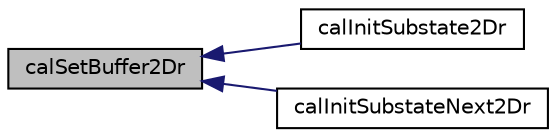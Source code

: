 digraph "calSetBuffer2Dr"
{
  edge [fontname="Helvetica",fontsize="10",labelfontname="Helvetica",labelfontsize="10"];
  node [fontname="Helvetica",fontsize="10",shape=record];
  rankdir="LR";
  Node1 [label="calSetBuffer2Dr",height=0.2,width=0.4,color="black", fillcolor="grey75", style="filled" fontcolor="black"];
  Node1 -> Node2 [dir="back",color="midnightblue",fontsize="10",style="solid",fontname="Helvetica"];
  Node2 [label="calInitSubstate2Dr",height=0.2,width=0.4,color="black", fillcolor="white", style="filled",URL="$cal2_d_8h.html#ab93ab6727b77cd7cb4c9274976b6bb14",tooltip="Initializes a real (floating point) substate a constant value; both the current and next matrices are..."];
  Node1 -> Node3 [dir="back",color="midnightblue",fontsize="10",style="solid",fontname="Helvetica"];
  Node3 [label="calInitSubstateNext2Dr",height=0.2,width=0.4,color="black", fillcolor="white", style="filled",URL="$cal2_d_8h.html#a7ddeae60070738d487434ce9e4abe0b6",tooltip="Initializes a the next buffer of a real (floating point) substate to a constant value. "];
}
